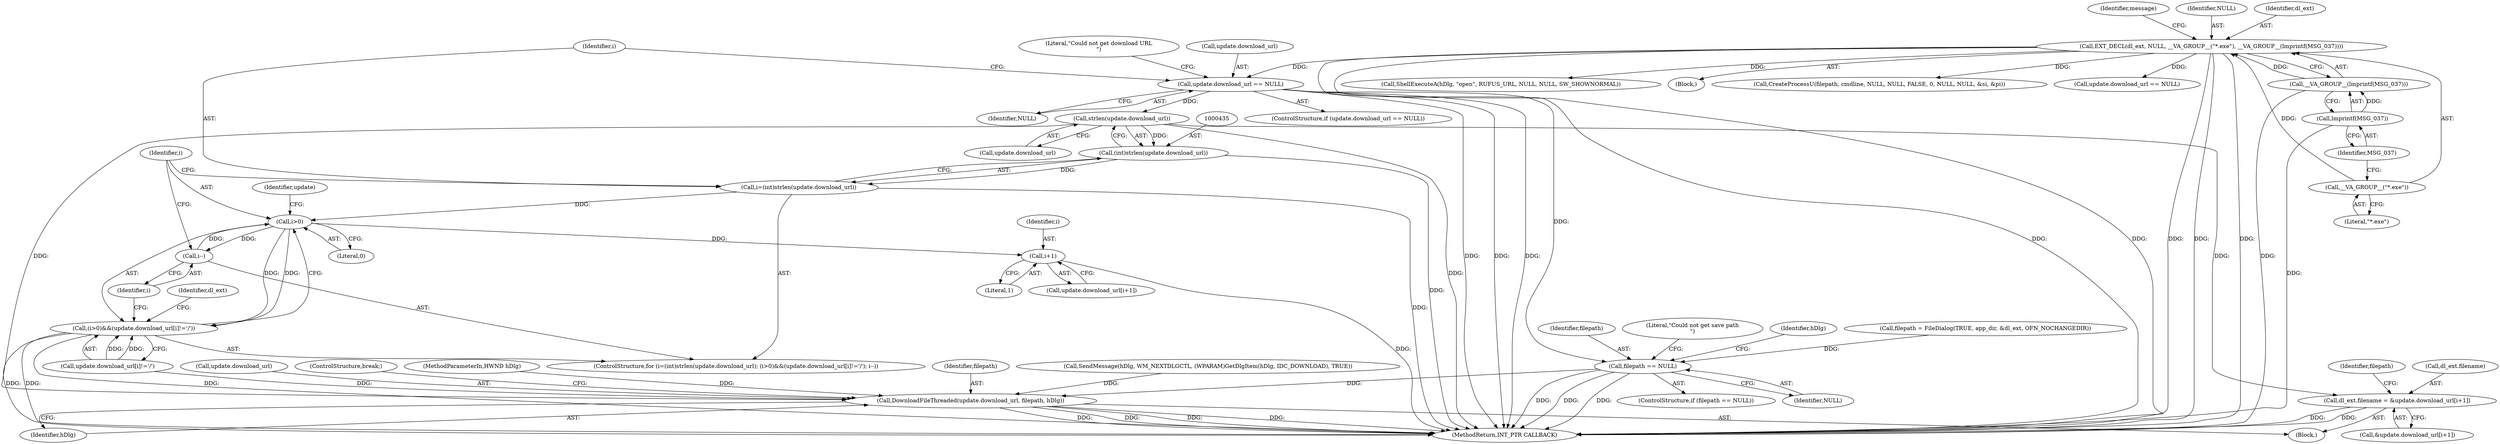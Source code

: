 digraph "0_rufus_c3c39f7f8a11f612c4ebf7affce25ec6928eb1cb_1@API" {
"1000422" [label="(Call,update.download_url == NULL)"];
"1000129" [label="(Call,EXT_DECL(dl_ext, NULL, __VA_GROUP__(\"*.exe\"), __VA_GROUP__(lmprintf(MSG_037))))"];
"1000132" [label="(Call,__VA_GROUP__(\"*.exe\"))"];
"1000134" [label="(Call,__VA_GROUP__(lmprintf(MSG_037)))"];
"1000135" [label="(Call,lmprintf(MSG_037))"];
"1000436" [label="(Call,strlen(update.download_url))"];
"1000434" [label="(Call,(int)strlen(update.download_url))"];
"1000432" [label="(Call,i=(int)strlen(update.download_url))"];
"1000441" [label="(Call,i>0)"];
"1000440" [label="(Call,(i>0)&&(update.download_url[i]!='/'))"];
"1000451" [label="(Call,i--)"];
"1000462" [label="(Call,i+1)"];
"1000453" [label="(Call,dl_ext.filename = &update.download_url[i+1])"];
"1000490" [label="(Call,DownloadFileThreaded(update.download_url, filepath, hDlg))"];
"1000474" [label="(Call,filepath == NULL)"];
"1000327" [label="(Call,ShellExecuteA(hDlg, \"open\", RUFUS_URL, NULL, NULL, SW_SHOWNORMAL))"];
"1000465" [label="(Call,filepath = FileDialog(TRUE, app_dir, &dl_ext, OFN_NOCHANGEDIR))"];
"1000138" [label="(Identifier,message)"];
"1000457" [label="(Call,&update.download_url[i+1])"];
"1000452" [label="(Identifier,i)"];
"1000443" [label="(Literal,0)"];
"1000436" [label="(Call,strlen(update.download_url))"];
"1000462" [label="(Call,i+1)"];
"1000136" [label="(Identifier,MSG_037)"];
"1000466" [label="(Identifier,filepath)"];
"1000129" [label="(Call,EXT_DECL(dl_ext, NULL, __VA_GROUP__(\"*.exe\"), __VA_GROUP__(lmprintf(MSG_037))))"];
"1000135" [label="(Call,lmprintf(MSG_037))"];
"1000447" [label="(Identifier,update)"];
"1000491" [label="(Call,update.download_url)"];
"1000422" [label="(Call,update.download_url == NULL)"];
"1000440" [label="(Call,(i>0)&&(update.download_url[i]!='/'))"];
"1000464" [label="(Literal,1)"];
"1000421" [label="(ControlStructure,if (update.download_url == NULL))"];
"1000111" [label="(Block,)"];
"1000496" [label="(ControlStructure,break;)"];
"1000458" [label="(Call,update.download_url[i+1])"];
"1000131" [label="(Identifier,NULL)"];
"1000382" [label="(Call,CreateProcessU(filepath, cmdline, NULL, NULL, FALSE, 0, NULL, NULL, &si, &pi))"];
"1000475" [label="(Identifier,filepath)"];
"1000133" [label="(Literal,\"*.exe\")"];
"1000107" [label="(MethodParameterIn,HWND hDlg)"];
"1000442" [label="(Identifier,i)"];
"1000134" [label="(Call,__VA_GROUP__(lmprintf(MSG_037)))"];
"1000495" [label="(Identifier,hDlg)"];
"1000494" [label="(Identifier,filepath)"];
"1000431" [label="(ControlStructure,for (i=(int)strlen(update.download_url); (i>0)&&(update.download_url[i]!='/'); i--))"];
"1000429" [label="(Literal,\"Could not get download URL\n\")"];
"1000473" [label="(ControlStructure,if (filepath == NULL))"];
"1000423" [label="(Call,update.download_url)"];
"1000479" [label="(Literal,\"Could not get save path\n\")"];
"1000433" [label="(Identifier,i)"];
"1000132" [label="(Call,__VA_GROUP__(\"*.exe\"))"];
"1000561" [label="(MethodReturn,INT_PTR CALLBACK)"];
"1000437" [label="(Call,update.download_url)"];
"1000463" [label="(Identifier,i)"];
"1000453" [label="(Call,dl_ext.filename = &update.download_url[i+1])"];
"1000482" [label="(Identifier,hDlg)"];
"1000474" [label="(Call,filepath == NULL)"];
"1000444" [label="(Call,update.download_url[i]!='/')"];
"1000130" [label="(Identifier,dl_ext)"];
"1000250" [label="(Call,update.download_url == NULL)"];
"1000432" [label="(Call,i=(int)strlen(update.download_url))"];
"1000451" [label="(Call,i--)"];
"1000434" [label="(Call,(int)strlen(update.download_url))"];
"1000455" [label="(Identifier,dl_ext)"];
"1000490" [label="(Call,DownloadFileThreaded(update.download_url, filepath, hDlg))"];
"1000338" [label="(Block,)"];
"1000454" [label="(Call,dl_ext.filename)"];
"1000476" [label="(Identifier,NULL)"];
"1000481" [label="(Call,SendMessage(hDlg, WM_NEXTDLGCTL, (WPARAM)GetDlgItem(hDlg, IDC_DOWNLOAD), TRUE))"];
"1000426" [label="(Identifier,NULL)"];
"1000441" [label="(Call,i>0)"];
"1000422" -> "1000421"  [label="AST: "];
"1000422" -> "1000426"  [label="CFG: "];
"1000423" -> "1000422"  [label="AST: "];
"1000426" -> "1000422"  [label="AST: "];
"1000429" -> "1000422"  [label="CFG: "];
"1000433" -> "1000422"  [label="CFG: "];
"1000422" -> "1000561"  [label="DDG: "];
"1000422" -> "1000561"  [label="DDG: "];
"1000422" -> "1000561"  [label="DDG: "];
"1000129" -> "1000422"  [label="DDG: "];
"1000422" -> "1000436"  [label="DDG: "];
"1000422" -> "1000474"  [label="DDG: "];
"1000129" -> "1000111"  [label="AST: "];
"1000129" -> "1000134"  [label="CFG: "];
"1000130" -> "1000129"  [label="AST: "];
"1000131" -> "1000129"  [label="AST: "];
"1000132" -> "1000129"  [label="AST: "];
"1000134" -> "1000129"  [label="AST: "];
"1000138" -> "1000129"  [label="CFG: "];
"1000129" -> "1000561"  [label="DDG: "];
"1000129" -> "1000561"  [label="DDG: "];
"1000129" -> "1000561"  [label="DDG: "];
"1000129" -> "1000561"  [label="DDG: "];
"1000129" -> "1000561"  [label="DDG: "];
"1000132" -> "1000129"  [label="DDG: "];
"1000134" -> "1000129"  [label="DDG: "];
"1000129" -> "1000250"  [label="DDG: "];
"1000129" -> "1000327"  [label="DDG: "];
"1000129" -> "1000382"  [label="DDG: "];
"1000132" -> "1000133"  [label="CFG: "];
"1000133" -> "1000132"  [label="AST: "];
"1000136" -> "1000132"  [label="CFG: "];
"1000134" -> "1000135"  [label="CFG: "];
"1000135" -> "1000134"  [label="AST: "];
"1000134" -> "1000561"  [label="DDG: "];
"1000135" -> "1000134"  [label="DDG: "];
"1000135" -> "1000136"  [label="CFG: "];
"1000136" -> "1000135"  [label="AST: "];
"1000135" -> "1000561"  [label="DDG: "];
"1000436" -> "1000434"  [label="AST: "];
"1000436" -> "1000437"  [label="CFG: "];
"1000437" -> "1000436"  [label="AST: "];
"1000434" -> "1000436"  [label="CFG: "];
"1000436" -> "1000561"  [label="DDG: "];
"1000436" -> "1000434"  [label="DDG: "];
"1000436" -> "1000453"  [label="DDG: "];
"1000436" -> "1000490"  [label="DDG: "];
"1000434" -> "1000432"  [label="AST: "];
"1000435" -> "1000434"  [label="AST: "];
"1000432" -> "1000434"  [label="CFG: "];
"1000434" -> "1000561"  [label="DDG: "];
"1000434" -> "1000432"  [label="DDG: "];
"1000432" -> "1000431"  [label="AST: "];
"1000433" -> "1000432"  [label="AST: "];
"1000442" -> "1000432"  [label="CFG: "];
"1000432" -> "1000561"  [label="DDG: "];
"1000432" -> "1000441"  [label="DDG: "];
"1000441" -> "1000440"  [label="AST: "];
"1000441" -> "1000443"  [label="CFG: "];
"1000442" -> "1000441"  [label="AST: "];
"1000443" -> "1000441"  [label="AST: "];
"1000447" -> "1000441"  [label="CFG: "];
"1000440" -> "1000441"  [label="CFG: "];
"1000441" -> "1000440"  [label="DDG: "];
"1000441" -> "1000440"  [label="DDG: "];
"1000451" -> "1000441"  [label="DDG: "];
"1000441" -> "1000451"  [label="DDG: "];
"1000441" -> "1000462"  [label="DDG: "];
"1000440" -> "1000431"  [label="AST: "];
"1000440" -> "1000444"  [label="CFG: "];
"1000444" -> "1000440"  [label="AST: "];
"1000452" -> "1000440"  [label="CFG: "];
"1000455" -> "1000440"  [label="CFG: "];
"1000440" -> "1000561"  [label="DDG: "];
"1000440" -> "1000561"  [label="DDG: "];
"1000440" -> "1000561"  [label="DDG: "];
"1000444" -> "1000440"  [label="DDG: "];
"1000444" -> "1000440"  [label="DDG: "];
"1000451" -> "1000431"  [label="AST: "];
"1000451" -> "1000452"  [label="CFG: "];
"1000452" -> "1000451"  [label="AST: "];
"1000442" -> "1000451"  [label="CFG: "];
"1000462" -> "1000458"  [label="AST: "];
"1000462" -> "1000464"  [label="CFG: "];
"1000463" -> "1000462"  [label="AST: "];
"1000464" -> "1000462"  [label="AST: "];
"1000458" -> "1000462"  [label="CFG: "];
"1000462" -> "1000561"  [label="DDG: "];
"1000453" -> "1000338"  [label="AST: "];
"1000453" -> "1000457"  [label="CFG: "];
"1000454" -> "1000453"  [label="AST: "];
"1000457" -> "1000453"  [label="AST: "];
"1000466" -> "1000453"  [label="CFG: "];
"1000453" -> "1000561"  [label="DDG: "];
"1000453" -> "1000561"  [label="DDG: "];
"1000490" -> "1000338"  [label="AST: "];
"1000490" -> "1000495"  [label="CFG: "];
"1000491" -> "1000490"  [label="AST: "];
"1000494" -> "1000490"  [label="AST: "];
"1000495" -> "1000490"  [label="AST: "];
"1000496" -> "1000490"  [label="CFG: "];
"1000490" -> "1000561"  [label="DDG: "];
"1000490" -> "1000561"  [label="DDG: "];
"1000490" -> "1000561"  [label="DDG: "];
"1000490" -> "1000561"  [label="DDG: "];
"1000444" -> "1000490"  [label="DDG: "];
"1000474" -> "1000490"  [label="DDG: "];
"1000481" -> "1000490"  [label="DDG: "];
"1000107" -> "1000490"  [label="DDG: "];
"1000474" -> "1000473"  [label="AST: "];
"1000474" -> "1000476"  [label="CFG: "];
"1000475" -> "1000474"  [label="AST: "];
"1000476" -> "1000474"  [label="AST: "];
"1000479" -> "1000474"  [label="CFG: "];
"1000482" -> "1000474"  [label="CFG: "];
"1000474" -> "1000561"  [label="DDG: "];
"1000474" -> "1000561"  [label="DDG: "];
"1000474" -> "1000561"  [label="DDG: "];
"1000465" -> "1000474"  [label="DDG: "];
}
